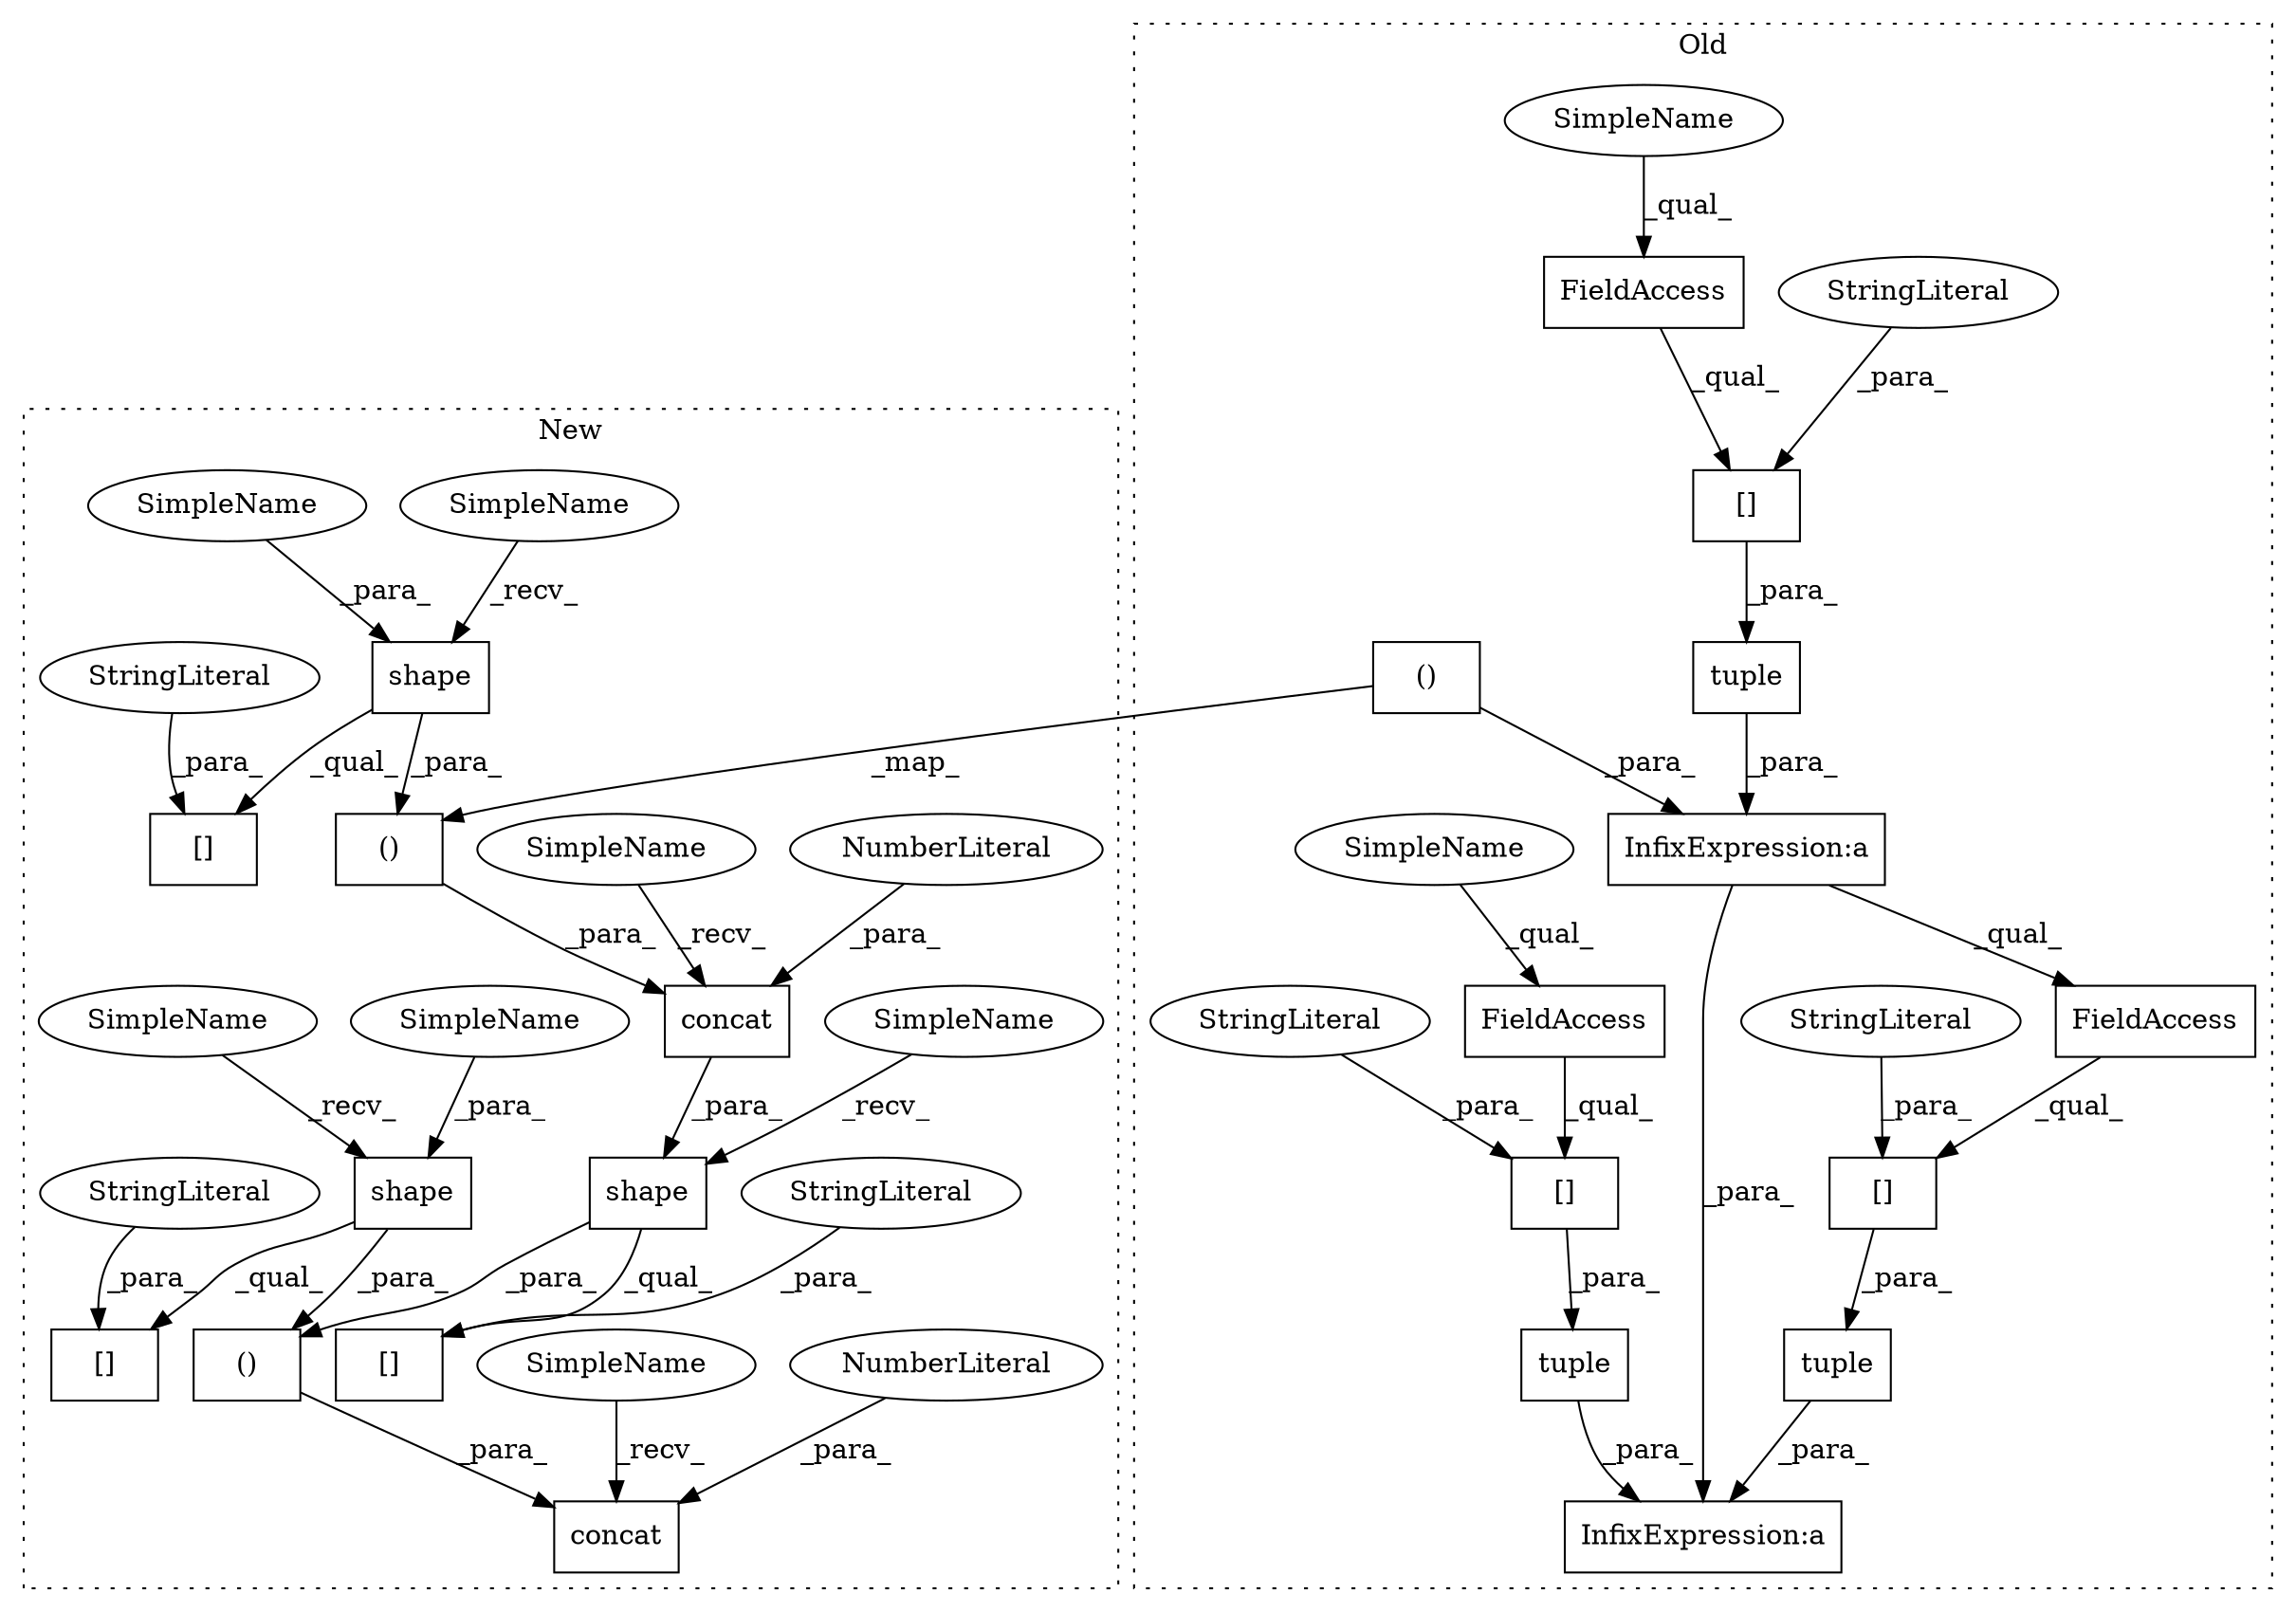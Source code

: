 digraph G {
subgraph cluster0 {
1 [label="tuple" a="32" s="2526,2559" l="6,1" shape="box"];
3 [label="InfixExpression:a" a="27" s="2590" l="3" shape="box"];
4 [label="InfixExpression:a" a="27" s="2010" l="4" shape="box"];
8 [label="[]" a="2" s="2532,2558" l="8,1" shape="box"];
16 [label="()" a="106" s="1994" l="16" shape="box"];
18 [label="StringLiteral" a="45" s="2540" l="18" shape="ellipse"];
22 [label="tuple" a="32" s="1926,1959" l="6,1" shape="box"];
23 [label="[]" a="2" s="1932,1958" l="8,1" shape="box"];
24 [label="StringLiteral" a="45" s="1940" l="18" shape="ellipse"];
25 [label="tuple" a="32" s="1873,1906" l="6,1" shape="box"];
26 [label="[]" a="2" s="1879,1905" l="8,1" shape="box"];
27 [label="StringLiteral" a="45" s="1887" l="18" shape="ellipse"];
28 [label="FieldAccess" a="22" s="1879" l="7" shape="box"];
29 [label="FieldAccess" a="22" s="1932" l="7" shape="box"];
30 [label="FieldAccess" a="22" s="2532" l="7" shape="box"];
36 [label="SimpleName" a="42" s="1932" l="1" shape="ellipse"];
37 [label="SimpleName" a="42" s="1879" l="1" shape="ellipse"];
label = "Old";
style="dotted";
}
subgraph cluster1 {
2 [label="concat" a="32" s="1931,1993" l="16,1" shape="box"];
5 [label="()" a="106" s="2576" l="40" shape="box"];
6 [label="[]" a="2" s="2494,2532" l="20,1" shape="box"];
7 [label="NumberLiteral" a="34" s="1992" l="1" shape="ellipse"];
9 [label="shape" a="32" s="2505,2512" l="6,1" shape="box"];
10 [label="shape" a="32" s="1805,1812" l="6,1" shape="box"];
11 [label="[]" a="2" s="1794,1832" l="20,1" shape="box"];
12 [label="shape" a="32" s="1863,1870" l="6,1" shape="box"];
13 [label="[]" a="2" s="1852,1890" l="20,1" shape="box"];
14 [label="concat" a="32" s="2562,2619" l="14,1" shape="box"];
15 [label="NumberLiteral" a="34" s="2618" l="1" shape="ellipse"];
17 [label="()" a="106" s="1947" l="43" shape="box"];
19 [label="StringLiteral" a="45" s="1872" l="18" shape="ellipse"];
20 [label="StringLiteral" a="45" s="1814" l="18" shape="ellipse"];
21 [label="StringLiteral" a="45" s="2514" l="18" shape="ellipse"];
31 [label="SimpleName" a="42" s="1852" l="10" shape="ellipse"];
32 [label="SimpleName" a="42" s="1920" l="10" shape="ellipse"];
33 [label="SimpleName" a="42" s="2551" l="10" shape="ellipse"];
34 [label="SimpleName" a="42" s="2494" l="10" shape="ellipse"];
35 [label="SimpleName" a="42" s="1794" l="10" shape="ellipse"];
38 [label="SimpleName" a="42" s="1811" l="1" shape="ellipse"];
39 [label="SimpleName" a="42" s="1869" l="1" shape="ellipse"];
label = "New";
style="dotted";
}
1 -> 3 [label="_para_"];
2 -> 9 [label="_para_"];
4 -> 3 [label="_para_"];
4 -> 30 [label="_qual_"];
5 -> 14 [label="_para_"];
7 -> 2 [label="_para_"];
8 -> 1 [label="_para_"];
9 -> 5 [label="_para_"];
9 -> 6 [label="_qual_"];
10 -> 11 [label="_qual_"];
10 -> 5 [label="_para_"];
12 -> 13 [label="_qual_"];
12 -> 17 [label="_para_"];
15 -> 14 [label="_para_"];
16 -> 17 [label="_map_"];
16 -> 4 [label="_para_"];
17 -> 2 [label="_para_"];
18 -> 8 [label="_para_"];
19 -> 13 [label="_para_"];
20 -> 11 [label="_para_"];
21 -> 6 [label="_para_"];
22 -> 4 [label="_para_"];
23 -> 22 [label="_para_"];
24 -> 23 [label="_para_"];
25 -> 3 [label="_para_"];
26 -> 25 [label="_para_"];
27 -> 26 [label="_para_"];
28 -> 26 [label="_qual_"];
29 -> 23 [label="_qual_"];
30 -> 8 [label="_qual_"];
31 -> 12 [label="_recv_"];
32 -> 2 [label="_recv_"];
33 -> 14 [label="_recv_"];
34 -> 9 [label="_recv_"];
35 -> 10 [label="_recv_"];
36 -> 29 [label="_qual_"];
37 -> 28 [label="_qual_"];
38 -> 10 [label="_para_"];
39 -> 12 [label="_para_"];
}